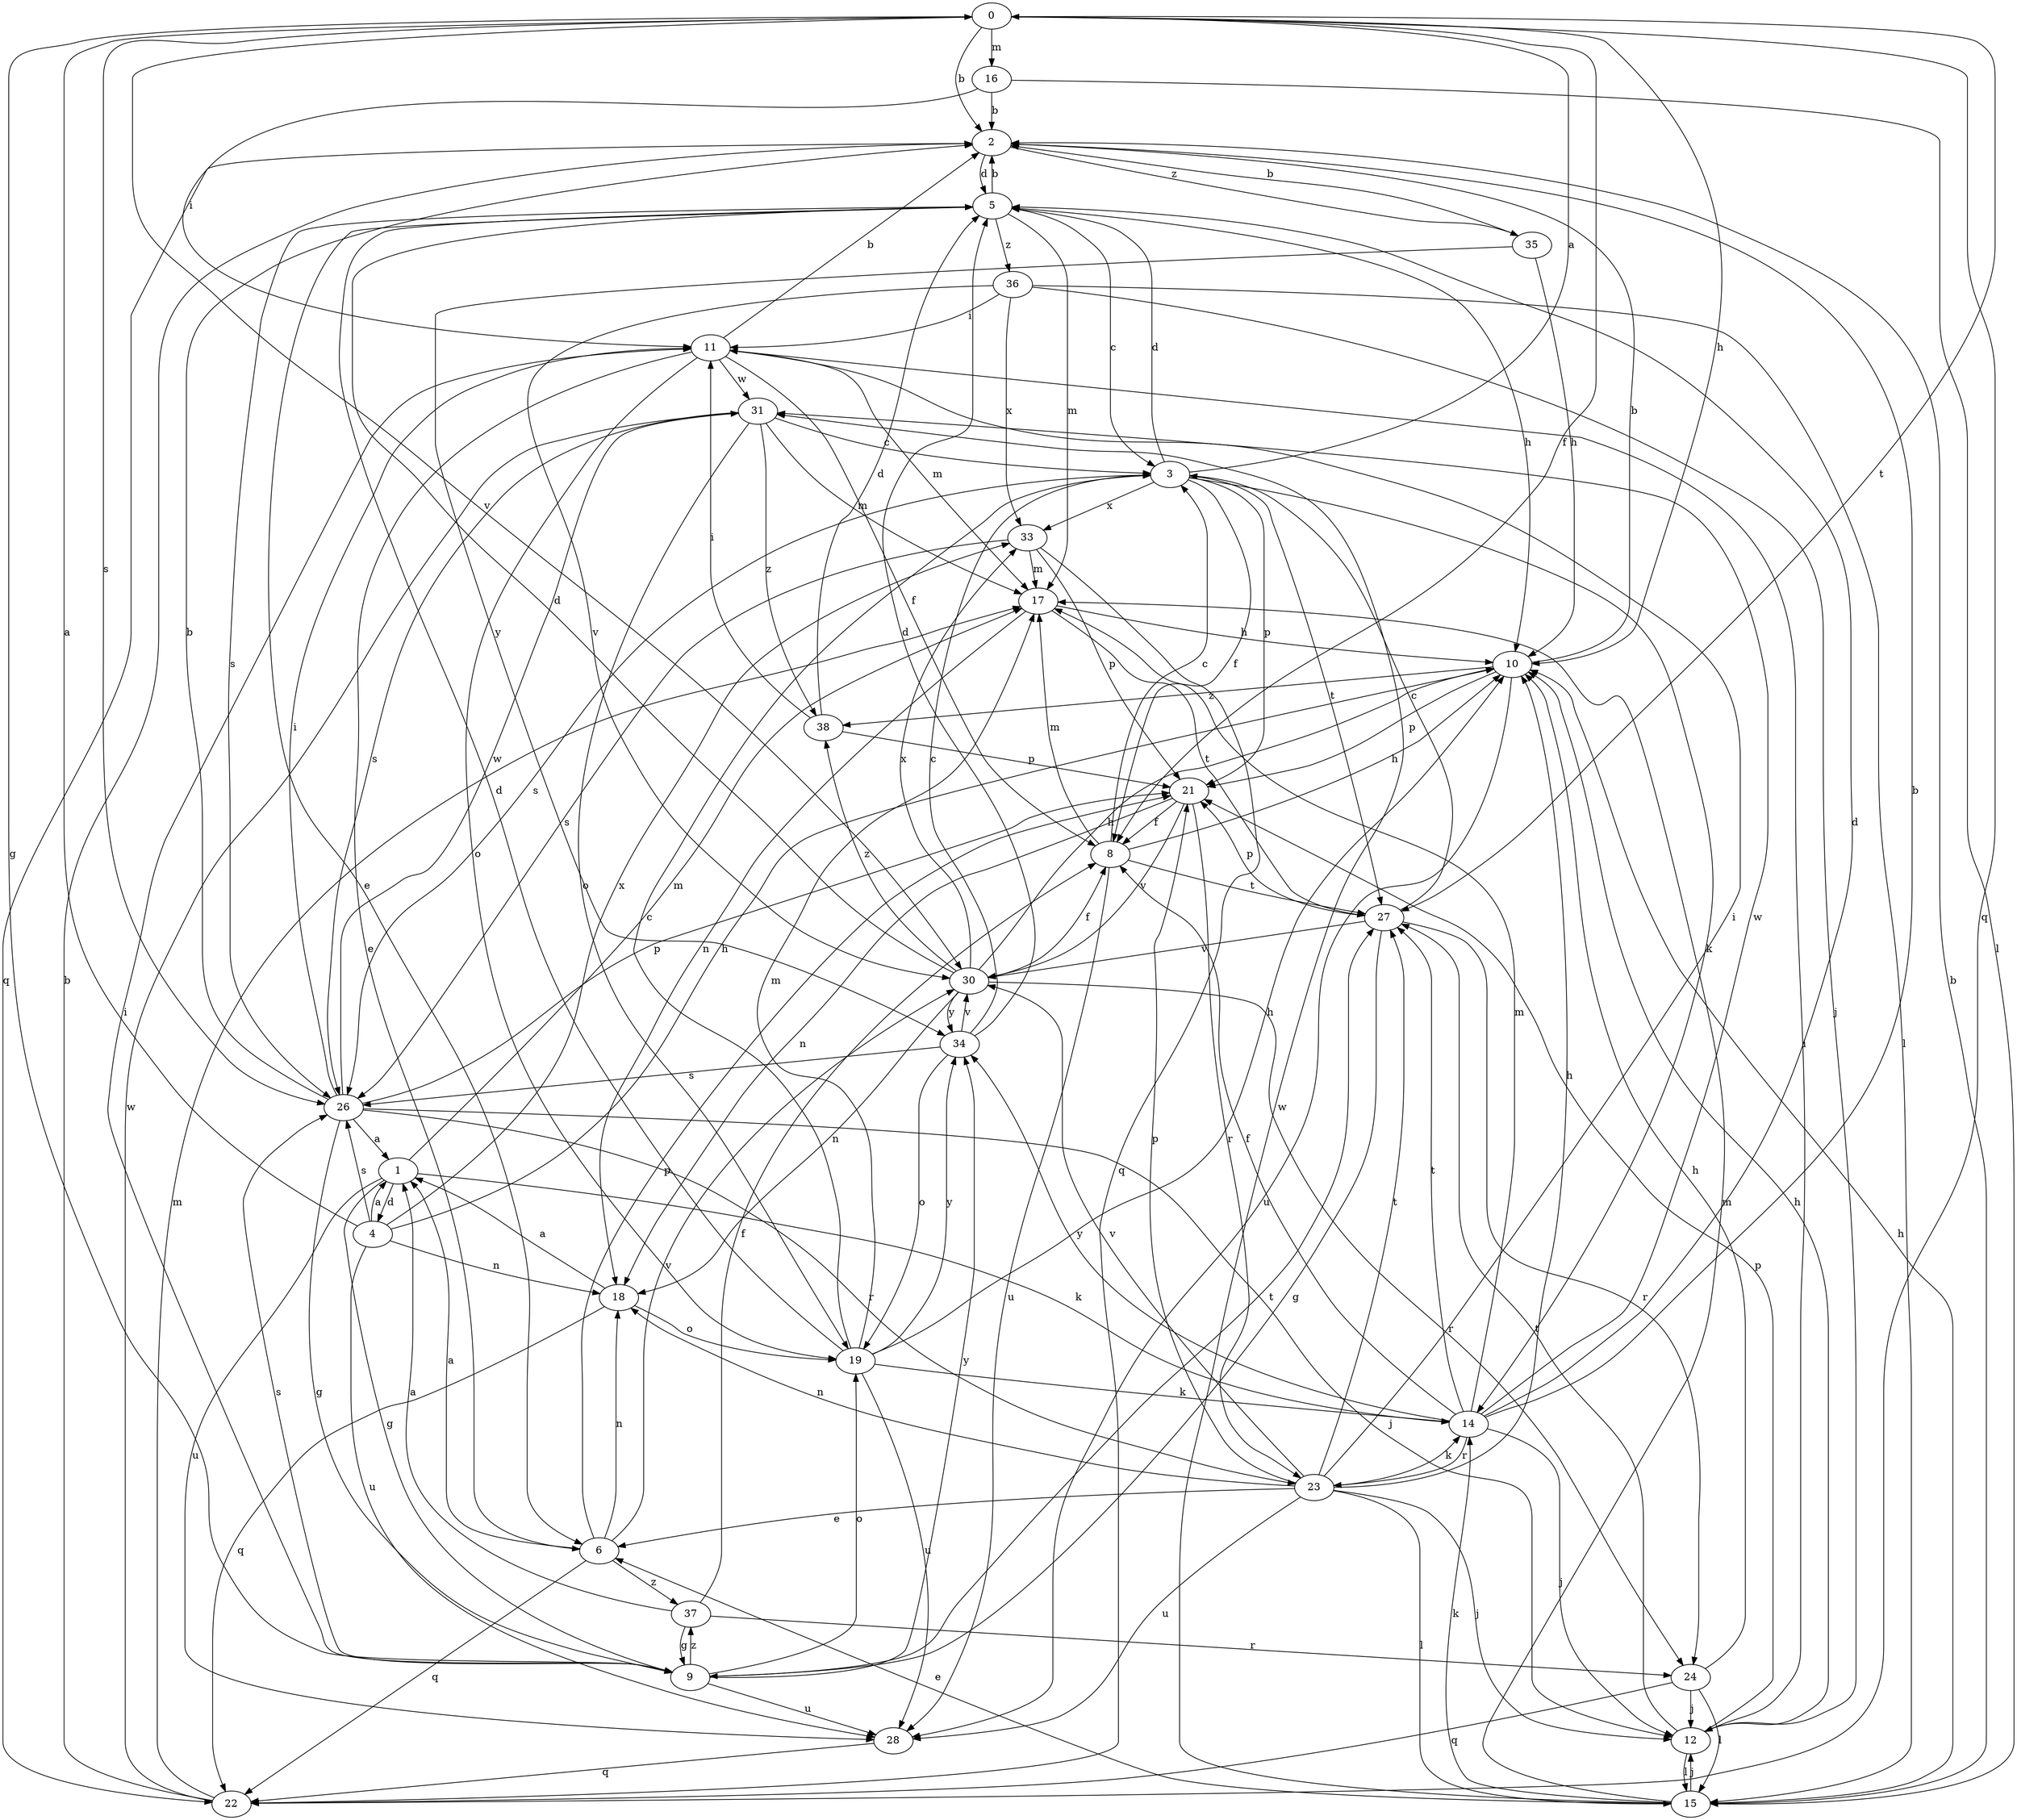 strict digraph  {
0;
1;
2;
3;
4;
5;
6;
8;
9;
10;
11;
12;
14;
15;
16;
17;
18;
19;
21;
22;
23;
24;
26;
27;
28;
30;
31;
33;
34;
35;
36;
37;
38;
0 -> 2  [label=b];
0 -> 8  [label=f];
0 -> 9  [label=g];
0 -> 10  [label=h];
0 -> 16  [label=m];
0 -> 22  [label=q];
0 -> 26  [label=s];
0 -> 27  [label=t];
0 -> 30  [label=v];
1 -> 4  [label=d];
1 -> 9  [label=g];
1 -> 14  [label=k];
1 -> 17  [label=m];
1 -> 28  [label=u];
2 -> 5  [label=d];
2 -> 22  [label=q];
2 -> 35  [label=z];
3 -> 0  [label=a];
3 -> 5  [label=d];
3 -> 8  [label=f];
3 -> 14  [label=k];
3 -> 21  [label=p];
3 -> 26  [label=s];
3 -> 27  [label=t];
3 -> 33  [label=x];
4 -> 0  [label=a];
4 -> 1  [label=a];
4 -> 10  [label=h];
4 -> 18  [label=n];
4 -> 26  [label=s];
4 -> 28  [label=u];
4 -> 33  [label=x];
5 -> 2  [label=b];
5 -> 3  [label=c];
5 -> 6  [label=e];
5 -> 10  [label=h];
5 -> 17  [label=m];
5 -> 26  [label=s];
5 -> 36  [label=z];
6 -> 1  [label=a];
6 -> 18  [label=n];
6 -> 21  [label=p];
6 -> 22  [label=q];
6 -> 30  [label=v];
6 -> 37  [label=z];
8 -> 3  [label=c];
8 -> 10  [label=h];
8 -> 17  [label=m];
8 -> 27  [label=t];
8 -> 28  [label=u];
9 -> 11  [label=i];
9 -> 19  [label=o];
9 -> 26  [label=s];
9 -> 27  [label=t];
9 -> 28  [label=u];
9 -> 34  [label=y];
9 -> 37  [label=z];
10 -> 2  [label=b];
10 -> 21  [label=p];
10 -> 28  [label=u];
10 -> 38  [label=z];
11 -> 2  [label=b];
11 -> 6  [label=e];
11 -> 8  [label=f];
11 -> 17  [label=m];
11 -> 19  [label=o];
11 -> 31  [label=w];
12 -> 10  [label=h];
12 -> 11  [label=i];
12 -> 15  [label=l];
12 -> 21  [label=p];
12 -> 27  [label=t];
14 -> 2  [label=b];
14 -> 5  [label=d];
14 -> 8  [label=f];
14 -> 12  [label=j];
14 -> 17  [label=m];
14 -> 23  [label=r];
14 -> 27  [label=t];
14 -> 31  [label=w];
14 -> 34  [label=y];
15 -> 2  [label=b];
15 -> 6  [label=e];
15 -> 10  [label=h];
15 -> 12  [label=j];
15 -> 14  [label=k];
15 -> 17  [label=m];
15 -> 31  [label=w];
16 -> 2  [label=b];
16 -> 11  [label=i];
16 -> 15  [label=l];
17 -> 10  [label=h];
17 -> 18  [label=n];
17 -> 27  [label=t];
18 -> 1  [label=a];
18 -> 19  [label=o];
18 -> 22  [label=q];
19 -> 3  [label=c];
19 -> 5  [label=d];
19 -> 10  [label=h];
19 -> 14  [label=k];
19 -> 17  [label=m];
19 -> 28  [label=u];
19 -> 34  [label=y];
21 -> 8  [label=f];
21 -> 18  [label=n];
21 -> 23  [label=r];
21 -> 30  [label=v];
22 -> 2  [label=b];
22 -> 17  [label=m];
22 -> 31  [label=w];
23 -> 6  [label=e];
23 -> 10  [label=h];
23 -> 11  [label=i];
23 -> 12  [label=j];
23 -> 14  [label=k];
23 -> 15  [label=l];
23 -> 18  [label=n];
23 -> 21  [label=p];
23 -> 27  [label=t];
23 -> 28  [label=u];
23 -> 30  [label=v];
24 -> 10  [label=h];
24 -> 12  [label=j];
24 -> 15  [label=l];
24 -> 22  [label=q];
26 -> 1  [label=a];
26 -> 2  [label=b];
26 -> 9  [label=g];
26 -> 11  [label=i];
26 -> 12  [label=j];
26 -> 21  [label=p];
26 -> 23  [label=r];
26 -> 31  [label=w];
27 -> 3  [label=c];
27 -> 9  [label=g];
27 -> 21  [label=p];
27 -> 24  [label=r];
27 -> 30  [label=v];
28 -> 22  [label=q];
30 -> 5  [label=d];
30 -> 8  [label=f];
30 -> 10  [label=h];
30 -> 18  [label=n];
30 -> 24  [label=r];
30 -> 33  [label=x];
30 -> 34  [label=y];
30 -> 38  [label=z];
31 -> 3  [label=c];
31 -> 17  [label=m];
31 -> 19  [label=o];
31 -> 26  [label=s];
31 -> 38  [label=z];
33 -> 17  [label=m];
33 -> 21  [label=p];
33 -> 22  [label=q];
33 -> 26  [label=s];
34 -> 3  [label=c];
34 -> 5  [label=d];
34 -> 19  [label=o];
34 -> 26  [label=s];
34 -> 30  [label=v];
35 -> 2  [label=b];
35 -> 10  [label=h];
35 -> 34  [label=y];
36 -> 11  [label=i];
36 -> 12  [label=j];
36 -> 15  [label=l];
36 -> 30  [label=v];
36 -> 33  [label=x];
37 -> 1  [label=a];
37 -> 8  [label=f];
37 -> 9  [label=g];
37 -> 24  [label=r];
38 -> 5  [label=d];
38 -> 11  [label=i];
38 -> 21  [label=p];
}
